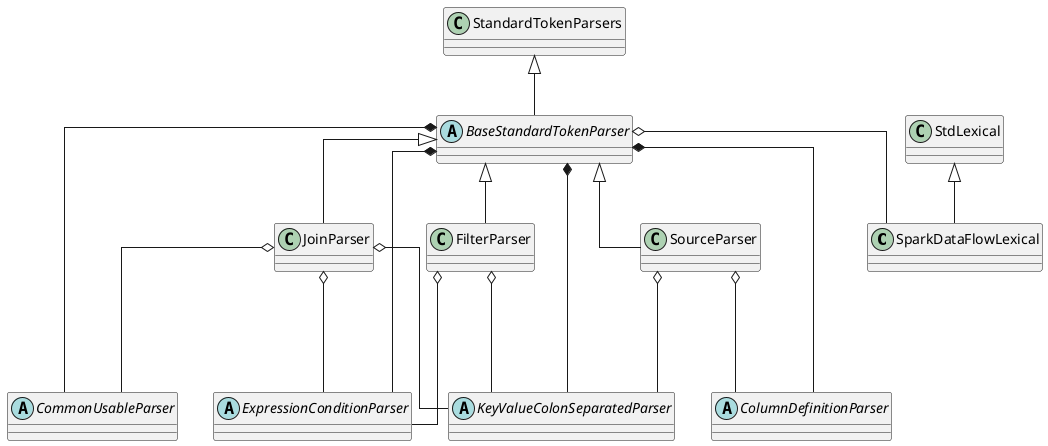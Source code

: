 @startuml

skinparam linetype polyline
skinparam linetype ortho
class SparkDataFlowLexical extends  StdLexical {

}

abstract class CommonUsableParser {

}

abstract class ColumnDefinitionParser {
}


abstract class KeyValueColonSeparatedParser {


}

abstract class ExpressionConditionParser {

}

abstract class BaseStandardTokenParser extends StandardTokenParsers {

}

class FilterParser extends BaseStandardTokenParser {

 }

class JoinParser extends BaseStandardTokenParser {
}

class SourceParser extends BaseStandardTokenParser {

}
BaseStandardTokenParser o-- SparkDataFlowLexical
BaseStandardTokenParser  *-- KeyValueColonSeparatedParser
BaseStandardTokenParser  *---- CommonUsableParser
BaseStandardTokenParser  *---- ExpressionConditionParser
BaseStandardTokenParser  *-- ColumnDefinitionParser

FilterParser   o--- KeyValueColonSeparatedParser
FilterParser  o--  ExpressionConditionParser
JoinParser   o-- KeyValueColonSeparatedParser
JoinParser  o-  ExpressionConditionParser
JoinParser  o-  CommonUsableParser
SourceParser  o---  KeyValueColonSeparatedParser
SourceParser  o---  ColumnDefinitionParser

@enduml